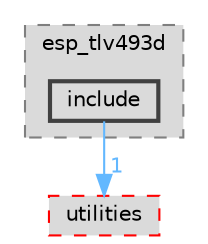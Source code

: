 digraph "components/peripherals/i2c/esp_tlv493d/include"
{
 // LATEX_PDF_SIZE
  bgcolor="transparent";
  edge [fontname=Helvetica,fontsize=10,labelfontname=Helvetica,labelfontsize=10];
  node [fontname=Helvetica,fontsize=10,shape=box,height=0.2,width=0.4];
  compound=true
  subgraph clusterdir_ef51e198708ef06c8d5564d907f50927 {
    graph [ bgcolor="#dadada", pencolor="grey50", label="esp_tlv493d", fontname=Helvetica,fontsize=10 style="filled,dashed", URL="dir_ef51e198708ef06c8d5564d907f50927.html",tooltip=""]
  dir_c086bfe6917ad190fcecb713c4a1205e [label="include", fillcolor="#dadada", color="grey25", style="filled,bold", URL="dir_c086bfe6917ad190fcecb713c4a1205e.html",tooltip=""];
  }
  dir_59ed5374a4f6b52e0256717e78b786a3 [label="utilities", fillcolor="#dadada", color="red", style="filled,dashed", URL="dir_59ed5374a4f6b52e0256717e78b786a3.html",tooltip=""];
  dir_c086bfe6917ad190fcecb713c4a1205e->dir_59ed5374a4f6b52e0256717e78b786a3 [headlabel="1", labeldistance=1.5 headhref="dir_000064_000086.html" href="dir_000064_000086.html" color="steelblue1" fontcolor="steelblue1"];
}
